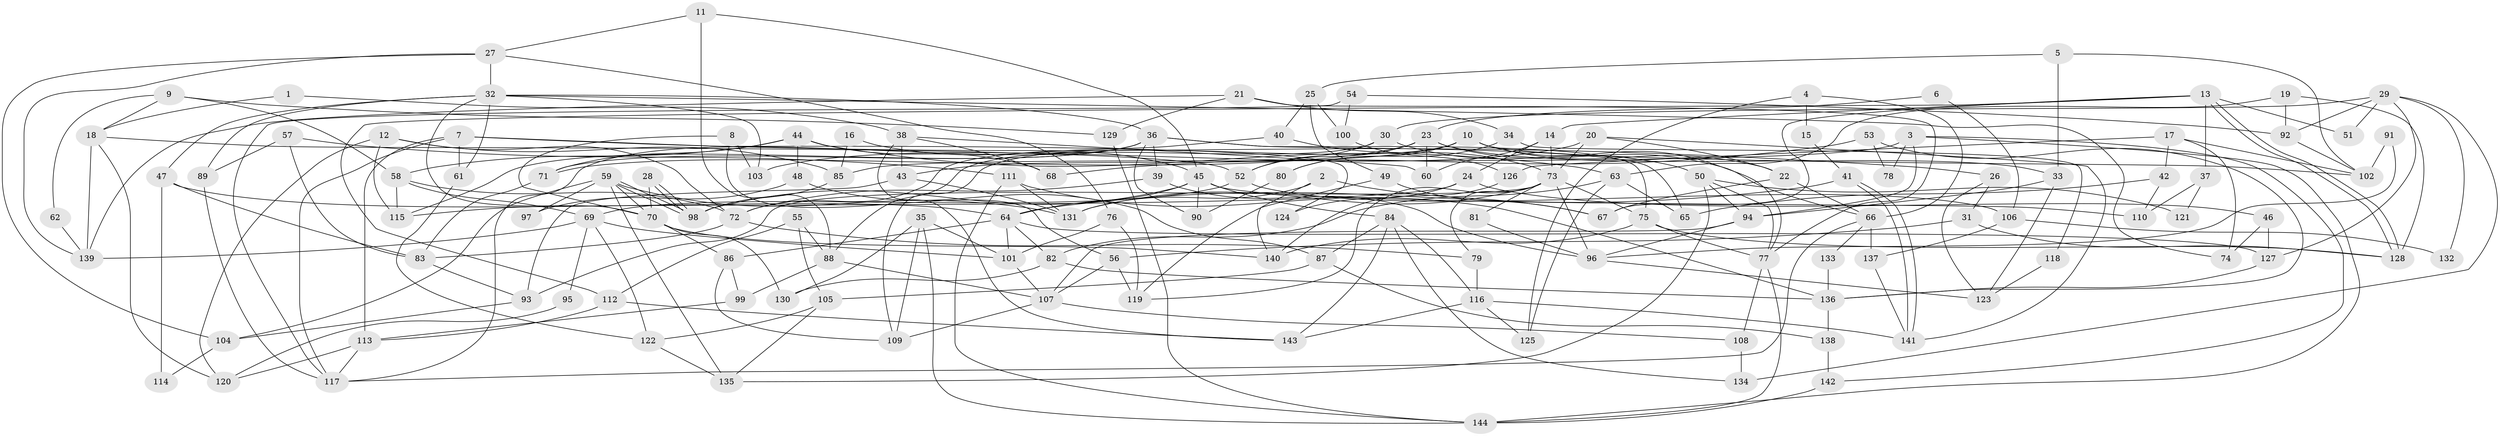// Generated by graph-tools (version 1.1) at 2025/36/03/09/25 02:36:05]
// undirected, 144 vertices, 288 edges
graph export_dot {
graph [start="1"]
  node [color=gray90,style=filled];
  1;
  2;
  3;
  4;
  5;
  6;
  7;
  8;
  9;
  10;
  11;
  12;
  13;
  14;
  15;
  16;
  17;
  18;
  19;
  20;
  21;
  22;
  23;
  24;
  25;
  26;
  27;
  28;
  29;
  30;
  31;
  32;
  33;
  34;
  35;
  36;
  37;
  38;
  39;
  40;
  41;
  42;
  43;
  44;
  45;
  46;
  47;
  48;
  49;
  50;
  51;
  52;
  53;
  54;
  55;
  56;
  57;
  58;
  59;
  60;
  61;
  62;
  63;
  64;
  65;
  66;
  67;
  68;
  69;
  70;
  71;
  72;
  73;
  74;
  75;
  76;
  77;
  78;
  79;
  80;
  81;
  82;
  83;
  84;
  85;
  86;
  87;
  88;
  89;
  90;
  91;
  92;
  93;
  94;
  95;
  96;
  97;
  98;
  99;
  100;
  101;
  102;
  103;
  104;
  105;
  106;
  107;
  108;
  109;
  110;
  111;
  112;
  113;
  114;
  115;
  116;
  117;
  118;
  119;
  120;
  121;
  122;
  123;
  124;
  125;
  126;
  127;
  128;
  129;
  130;
  131;
  132;
  133;
  134;
  135;
  136;
  137;
  138;
  139;
  140;
  141;
  142;
  143;
  144;
  1 -- 38;
  1 -- 18;
  2 -- 140;
  2 -- 131;
  2 -- 67;
  3 -- 94;
  3 -- 144;
  3 -- 78;
  3 -- 85;
  3 -- 142;
  4 -- 66;
  4 -- 125;
  4 -- 15;
  5 -- 33;
  5 -- 25;
  5 -- 102;
  6 -- 106;
  6 -- 23;
  7 -- 117;
  7 -- 113;
  7 -- 26;
  7 -- 61;
  7 -- 124;
  8 -- 103;
  8 -- 70;
  8 -- 56;
  9 -- 18;
  9 -- 58;
  9 -- 62;
  9 -- 129;
  10 -- 77;
  10 -- 43;
  10 -- 22;
  10 -- 80;
  10 -- 102;
  10 -- 109;
  11 -- 88;
  11 -- 45;
  11 -- 27;
  12 -- 115;
  12 -- 85;
  12 -- 72;
  12 -- 120;
  13 -- 128;
  13 -- 128;
  13 -- 67;
  13 -- 14;
  13 -- 37;
  13 -- 51;
  13 -- 112;
  14 -- 73;
  14 -- 24;
  14 -- 60;
  15 -- 41;
  16 -- 45;
  16 -- 85;
  17 -- 102;
  17 -- 74;
  17 -- 42;
  17 -- 126;
  18 -- 139;
  18 -- 120;
  18 -- 52;
  19 -- 128;
  19 -- 63;
  19 -- 92;
  20 -- 73;
  20 -- 22;
  20 -- 103;
  20 -- 141;
  21 -- 129;
  21 -- 139;
  21 -- 34;
  21 -- 77;
  22 -- 66;
  22 -- 67;
  23 -- 60;
  23 -- 52;
  23 -- 33;
  23 -- 66;
  23 -- 71;
  24 -- 115;
  24 -- 46;
  24 -- 124;
  25 -- 40;
  25 -- 100;
  25 -- 49;
  26 -- 31;
  26 -- 123;
  27 -- 32;
  27 -- 76;
  27 -- 104;
  27 -- 139;
  28 -- 70;
  28 -- 98;
  28 -- 98;
  29 -- 92;
  29 -- 127;
  29 -- 30;
  29 -- 51;
  29 -- 132;
  29 -- 134;
  30 -- 50;
  30 -- 52;
  30 -- 88;
  31 -- 56;
  31 -- 128;
  32 -- 36;
  32 -- 70;
  32 -- 47;
  32 -- 61;
  32 -- 74;
  32 -- 89;
  32 -- 103;
  33 -- 123;
  33 -- 94;
  34 -- 80;
  34 -- 118;
  35 -- 144;
  35 -- 101;
  35 -- 109;
  35 -- 130;
  36 -- 75;
  36 -- 71;
  36 -- 39;
  36 -- 65;
  36 -- 90;
  36 -- 115;
  36 -- 117;
  37 -- 110;
  37 -- 121;
  38 -- 143;
  38 -- 43;
  38 -- 60;
  38 -- 68;
  39 -- 72;
  39 -- 96;
  40 -- 73;
  40 -- 72;
  41 -- 141;
  41 -- 141;
  41 -- 64;
  42 -- 65;
  42 -- 110;
  43 -- 131;
  43 -- 93;
  44 -- 71;
  44 -- 58;
  44 -- 48;
  44 -- 63;
  44 -- 68;
  45 -- 98;
  45 -- 84;
  45 -- 64;
  45 -- 90;
  45 -- 110;
  46 -- 127;
  46 -- 74;
  47 -- 64;
  47 -- 83;
  47 -- 114;
  48 -- 87;
  48 -- 97;
  49 -- 67;
  49 -- 119;
  50 -- 77;
  50 -- 94;
  50 -- 121;
  50 -- 135;
  52 -- 69;
  52 -- 106;
  53 -- 136;
  53 -- 68;
  53 -- 78;
  54 -- 117;
  54 -- 92;
  54 -- 100;
  55 -- 88;
  55 -- 105;
  55 -- 112;
  56 -- 107;
  56 -- 119;
  57 -- 83;
  57 -- 111;
  57 -- 89;
  58 -- 69;
  58 -- 72;
  58 -- 115;
  59 -- 135;
  59 -- 98;
  59 -- 98;
  59 -- 70;
  59 -- 97;
  59 -- 104;
  59 -- 131;
  61 -- 122;
  62 -- 139;
  63 -- 82;
  63 -- 65;
  63 -- 125;
  64 -- 86;
  64 -- 82;
  64 -- 101;
  64 -- 127;
  66 -- 117;
  66 -- 133;
  66 -- 137;
  69 -- 101;
  69 -- 95;
  69 -- 122;
  69 -- 139;
  70 -- 86;
  70 -- 130;
  70 -- 140;
  71 -- 83;
  72 -- 83;
  72 -- 79;
  73 -- 96;
  73 -- 119;
  73 -- 75;
  73 -- 79;
  73 -- 81;
  73 -- 93;
  73 -- 131;
  75 -- 77;
  75 -- 128;
  75 -- 140;
  76 -- 119;
  76 -- 101;
  77 -- 108;
  77 -- 144;
  79 -- 116;
  80 -- 90;
  81 -- 96;
  82 -- 130;
  82 -- 136;
  83 -- 93;
  84 -- 116;
  84 -- 143;
  84 -- 87;
  84 -- 134;
  85 -- 98;
  86 -- 109;
  86 -- 99;
  87 -- 105;
  87 -- 138;
  88 -- 107;
  88 -- 99;
  89 -- 117;
  91 -- 102;
  91 -- 96;
  92 -- 102;
  93 -- 104;
  94 -- 107;
  94 -- 96;
  95 -- 120;
  96 -- 123;
  99 -- 113;
  100 -- 126;
  101 -- 107;
  104 -- 114;
  105 -- 122;
  105 -- 135;
  106 -- 137;
  106 -- 132;
  107 -- 109;
  107 -- 108;
  108 -- 134;
  111 -- 131;
  111 -- 136;
  111 -- 144;
  112 -- 113;
  112 -- 143;
  113 -- 117;
  113 -- 120;
  116 -- 141;
  116 -- 125;
  116 -- 143;
  118 -- 123;
  122 -- 135;
  126 -- 140;
  127 -- 136;
  129 -- 144;
  133 -- 136;
  136 -- 138;
  137 -- 141;
  138 -- 142;
  142 -- 144;
}
